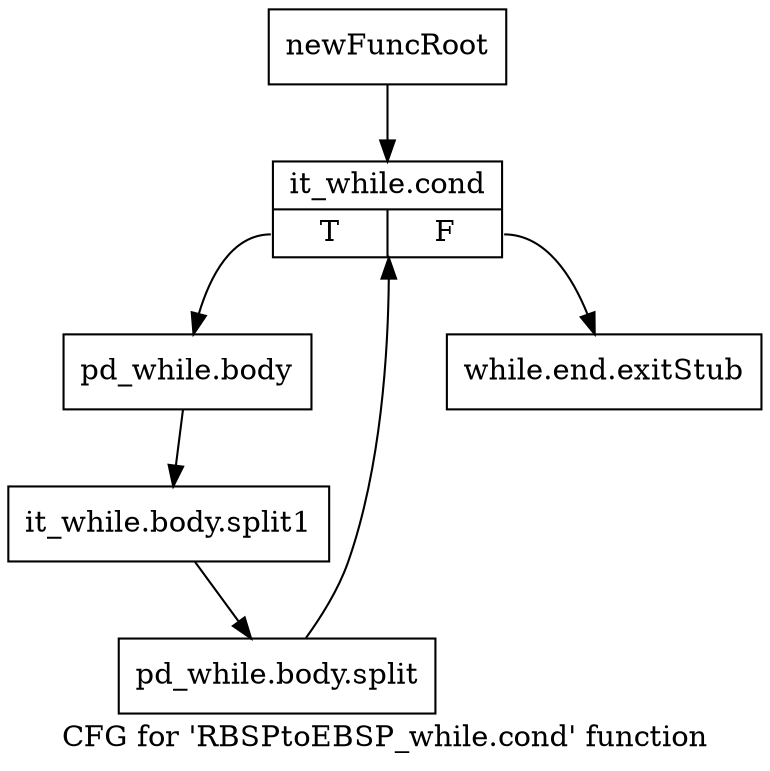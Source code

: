 digraph "CFG for 'RBSPtoEBSP_while.cond' function" {
	label="CFG for 'RBSPtoEBSP_while.cond' function";

	Node0x2a45d00 [shape=record,label="{newFuncRoot}"];
	Node0x2a45d00 -> Node0x2a45da0;
	Node0x2a45d50 [shape=record,label="{while.end.exitStub}"];
	Node0x2a45da0 [shape=record,label="{it_while.cond|{<s0>T|<s1>F}}"];
	Node0x2a45da0:s0 -> Node0x2a45df0;
	Node0x2a45da0:s1 -> Node0x2a45d50;
	Node0x2a45df0 [shape=record,label="{pd_while.body}"];
	Node0x2a45df0 -> Node0x391d120;
	Node0x391d120 [shape=record,label="{it_while.body.split1}"];
	Node0x391d120 -> Node0x38da1a0;
	Node0x38da1a0 [shape=record,label="{pd_while.body.split}"];
	Node0x38da1a0 -> Node0x2a45da0;
}
